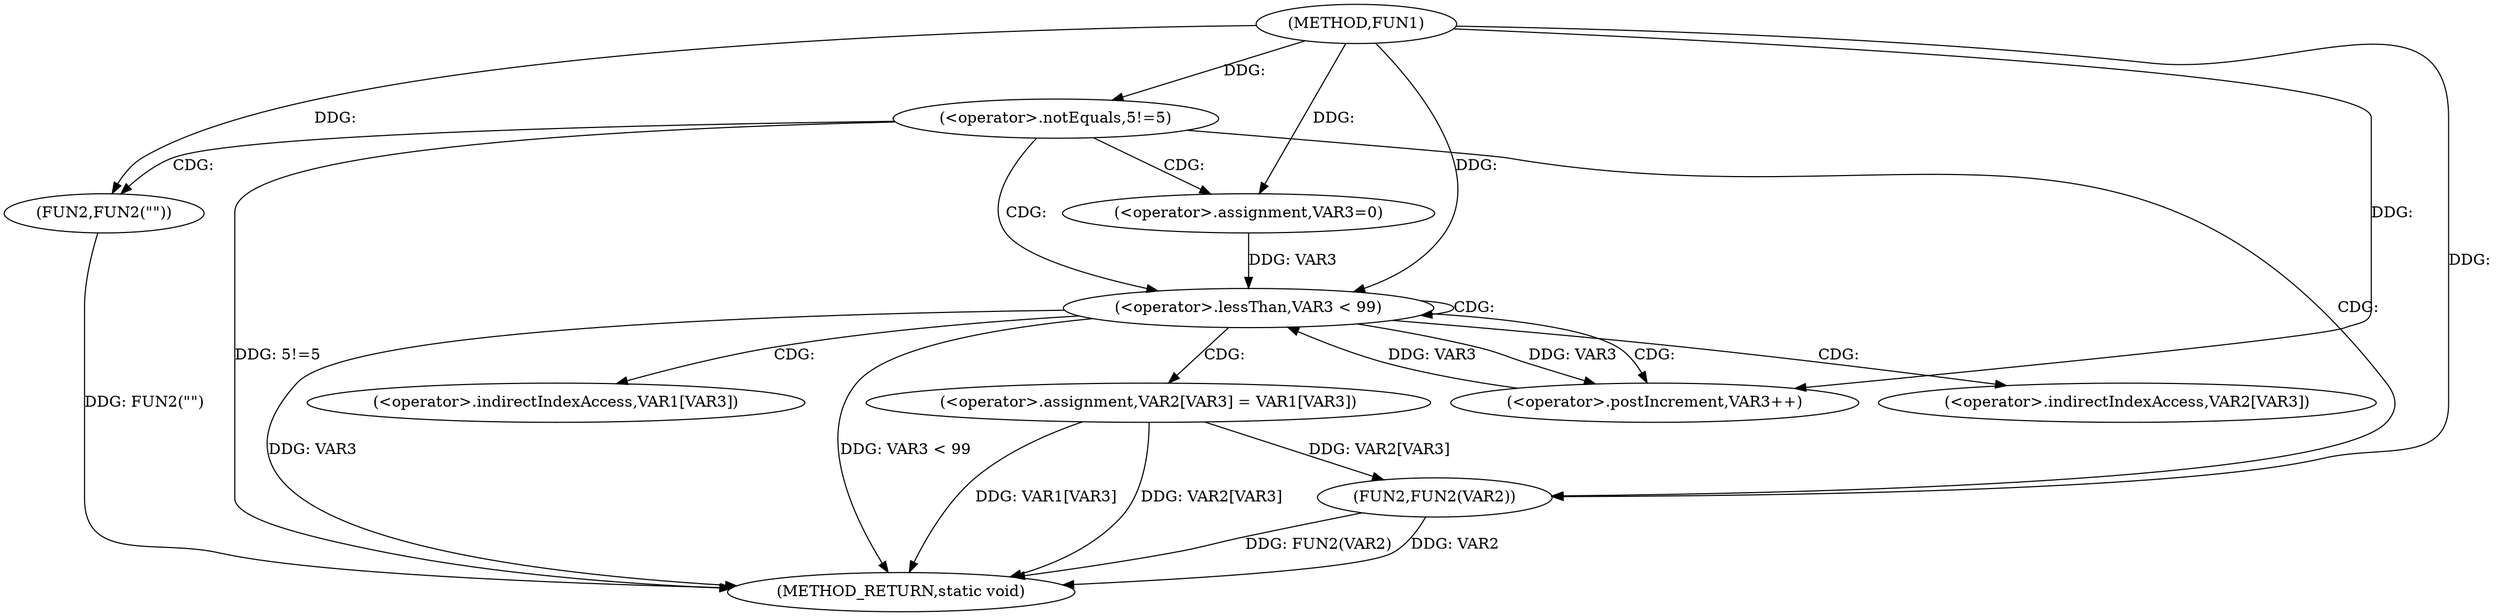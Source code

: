 digraph FUN1 {  
"1000100" [label = "(METHOD,FUN1)" ]
"1000134" [label = "(METHOD_RETURN,static void)" ]
"1000103" [label = "(<operator>.notEquals,5!=5)" ]
"1000107" [label = "(FUN2,FUN2(\"\"))" ]
"1000116" [label = "(<operator>.assignment,VAR3=0)" ]
"1000119" [label = "(<operator>.lessThan,VAR3 < 99)" ]
"1000122" [label = "(<operator>.postIncrement,VAR3++)" ]
"1000125" [label = "(<operator>.assignment,VAR2[VAR3] = VAR1[VAR3])" ]
"1000132" [label = "(FUN2,FUN2(VAR2))" ]
"1000126" [label = "(<operator>.indirectIndexAccess,VAR2[VAR3])" ]
"1000129" [label = "(<operator>.indirectIndexAccess,VAR1[VAR3])" ]
  "1000125" -> "1000134"  [ label = "DDG: VAR2[VAR3]"] 
  "1000107" -> "1000134"  [ label = "DDG: FUN2(\"\")"] 
  "1000132" -> "1000134"  [ label = "DDG: FUN2(VAR2)"] 
  "1000132" -> "1000134"  [ label = "DDG: VAR2"] 
  "1000119" -> "1000134"  [ label = "DDG: VAR3"] 
  "1000119" -> "1000134"  [ label = "DDG: VAR3 < 99"] 
  "1000125" -> "1000134"  [ label = "DDG: VAR1[VAR3]"] 
  "1000103" -> "1000134"  [ label = "DDG: 5!=5"] 
  "1000100" -> "1000103"  [ label = "DDG: "] 
  "1000100" -> "1000107"  [ label = "DDG: "] 
  "1000100" -> "1000116"  [ label = "DDG: "] 
  "1000116" -> "1000119"  [ label = "DDG: VAR3"] 
  "1000122" -> "1000119"  [ label = "DDG: VAR3"] 
  "1000100" -> "1000119"  [ label = "DDG: "] 
  "1000119" -> "1000122"  [ label = "DDG: VAR3"] 
  "1000100" -> "1000122"  [ label = "DDG: "] 
  "1000125" -> "1000132"  [ label = "DDG: VAR2[VAR3]"] 
  "1000100" -> "1000132"  [ label = "DDG: "] 
  "1000103" -> "1000132"  [ label = "CDG: "] 
  "1000103" -> "1000107"  [ label = "CDG: "] 
  "1000103" -> "1000116"  [ label = "CDG: "] 
  "1000103" -> "1000119"  [ label = "CDG: "] 
  "1000119" -> "1000129"  [ label = "CDG: "] 
  "1000119" -> "1000125"  [ label = "CDG: "] 
  "1000119" -> "1000119"  [ label = "CDG: "] 
  "1000119" -> "1000122"  [ label = "CDG: "] 
  "1000119" -> "1000126"  [ label = "CDG: "] 
}
